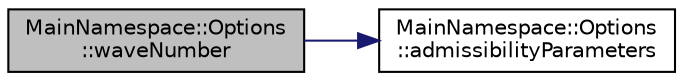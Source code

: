 digraph "MainNamespace::Options::waveNumber"
{
 // INTERACTIVE_SVG=YES
 // LATEX_PDF_SIZE
  edge [fontname="Helvetica",fontsize="10",labelfontname="Helvetica",labelfontsize="10"];
  node [fontname="Helvetica",fontsize="10",shape=record];
  rankdir="LR";
  Node1 [label="MainNamespace::Options\l::waveNumber",height=0.2,width=0.4,color="black", fillcolor="grey75", style="filled", fontcolor="black",tooltip=" "];
  Node1 -> Node2 [color="midnightblue",fontsize="10",style="solid",fontname="Helvetica"];
  Node2 [label="MainNamespace::Options\l::admissibilityParameters",height=0.2,width=0.4,color="black", fillcolor="white", style="filled",URL="$struct_main_namespace_1_1_options.html#acb0ff19d93d9f2893bb0a1c2d9bda57e",tooltip=" "];
}
